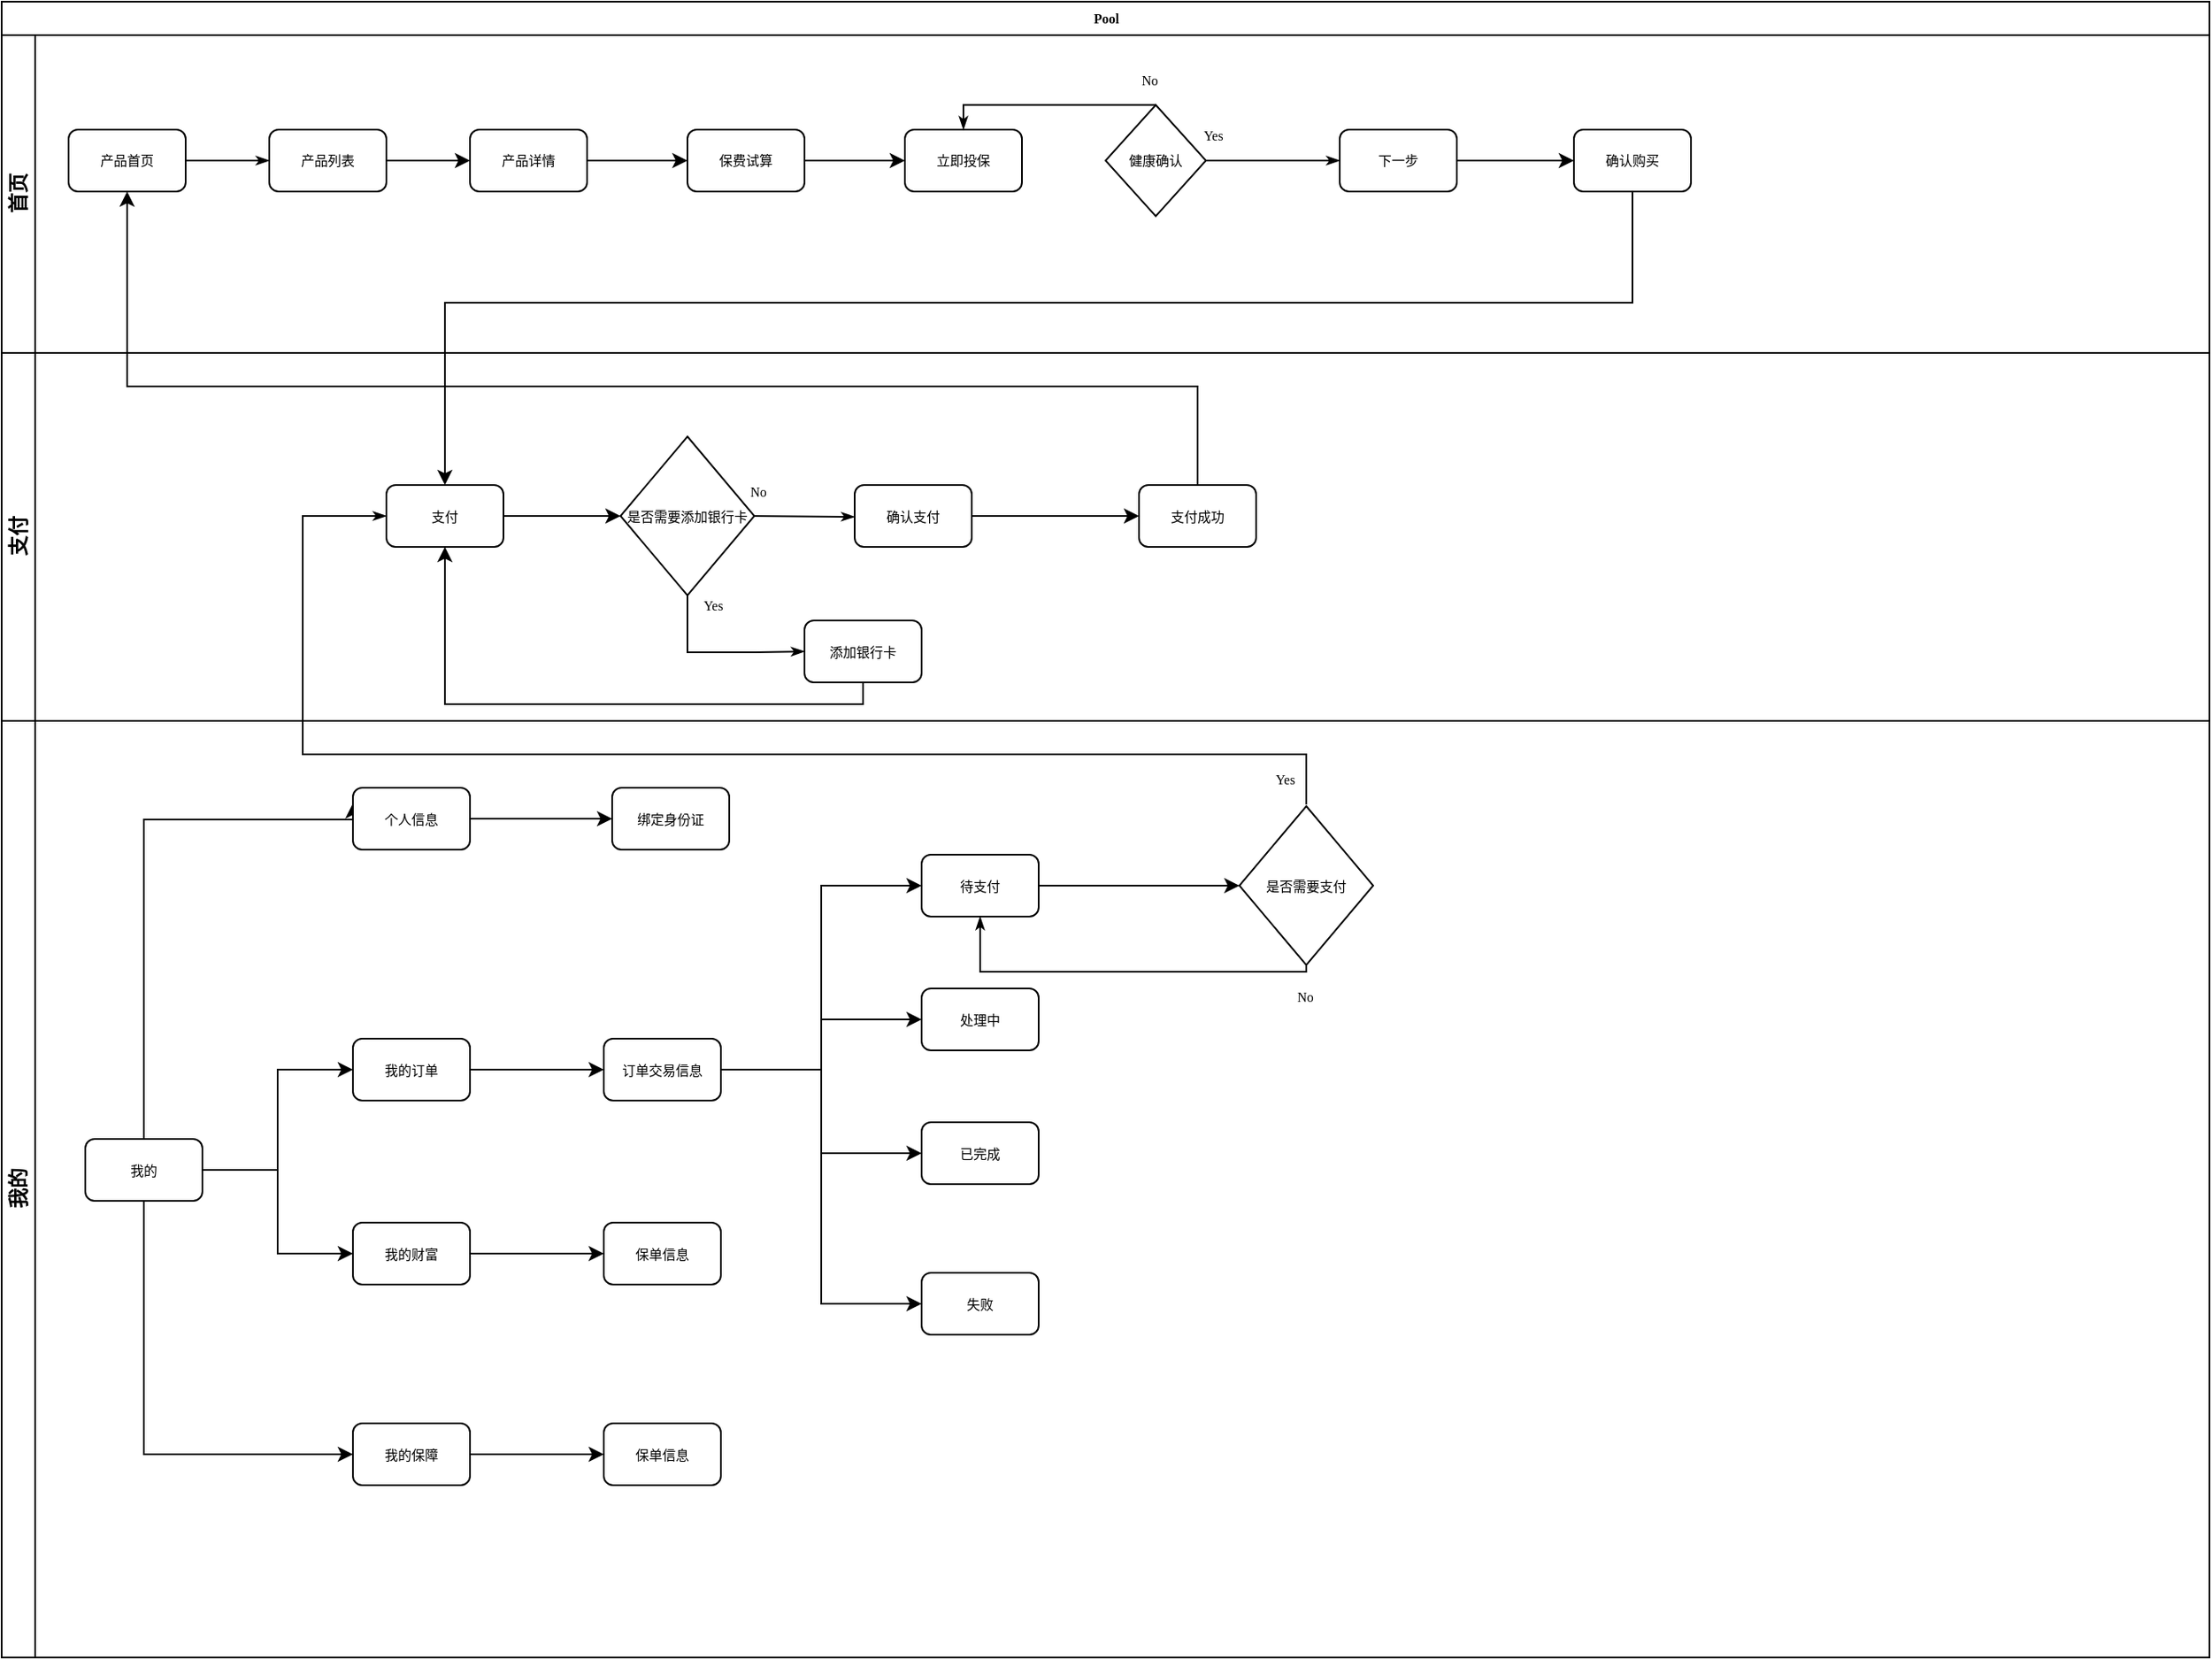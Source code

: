 <mxfile version="12.6.7" type="github">
  <diagram name="Page-1" id="c7488fd3-1785-93aa-aadb-54a6760d102a">
    <mxGraphModel dx="1024" dy="565" grid="1" gridSize="10" guides="1" tooltips="1" connect="1" arrows="1" fold="1" page="1" pageScale="1" pageWidth="1100" pageHeight="850" background="#ffffff" math="0" shadow="0">
      <root>
        <mxCell id="0"/>
        <mxCell id="1" parent="0"/>
        <mxCell id="2b4e8129b02d487f-1" value="Pool" style="swimlane;html=1;childLayout=stackLayout;horizontal=1;startSize=20;horizontalStack=0;rounded=0;shadow=0;labelBackgroundColor=none;strokeWidth=1;fontFamily=Verdana;fontSize=8;align=center;" parent="1" vertex="1">
          <mxGeometry x="150" y="70" width="1320" height="990" as="geometry"/>
        </mxCell>
        <mxCell id="2b4e8129b02d487f-2" value="首页" style="swimlane;html=1;startSize=20;horizontal=0;" parent="2b4e8129b02d487f-1" vertex="1">
          <mxGeometry y="20" width="1320" height="190" as="geometry"/>
        </mxCell>
        <mxCell id="2b4e8129b02d487f-6" value="产品首页" style="rounded=1;whiteSpace=wrap;html=1;shadow=0;labelBackgroundColor=none;strokeWidth=1;fontFamily=Verdana;fontSize=8;align=center;" parent="2b4e8129b02d487f-2" vertex="1">
          <mxGeometry x="40" y="56.5" width="70" height="37" as="geometry"/>
        </mxCell>
        <mxCell id="fUaJSwMi3uiCCNYkzPG9-8" style="edgeStyle=orthogonalEdgeStyle;rounded=0;orthogonalLoop=1;jettySize=auto;html=1;entryX=0;entryY=0.5;entryDx=0;entryDy=0;" parent="2b4e8129b02d487f-2" source="2b4e8129b02d487f-7" target="fUaJSwMi3uiCCNYkzPG9-3" edge="1">
          <mxGeometry relative="1" as="geometry"/>
        </mxCell>
        <mxCell id="2b4e8129b02d487f-7" value="产品列表" style="rounded=1;whiteSpace=wrap;html=1;shadow=0;labelBackgroundColor=none;strokeWidth=1;fontFamily=Verdana;fontSize=8;align=center;" parent="2b4e8129b02d487f-2" vertex="1">
          <mxGeometry x="160" y="56.5" width="70" height="37" as="geometry"/>
        </mxCell>
        <mxCell id="fUaJSwMi3uiCCNYkzPG9-14" style="edgeStyle=orthogonalEdgeStyle;rounded=0;orthogonalLoop=1;jettySize=auto;html=1;" parent="2b4e8129b02d487f-2" source="fUaJSwMi3uiCCNYkzPG9-1" target="fUaJSwMi3uiCCNYkzPG9-13" edge="1">
          <mxGeometry relative="1" as="geometry"/>
        </mxCell>
        <mxCell id="fUaJSwMi3uiCCNYkzPG9-1" value="保费试算" style="rounded=1;whiteSpace=wrap;html=1;shadow=0;labelBackgroundColor=none;strokeWidth=1;fontFamily=Verdana;fontSize=8;align=center;" parent="2b4e8129b02d487f-2" vertex="1">
          <mxGeometry x="410" y="56.5" width="70" height="37" as="geometry"/>
        </mxCell>
        <mxCell id="2b4e8129b02d487f-24" style="edgeStyle=orthogonalEdgeStyle;rounded=0;html=1;labelBackgroundColor=none;startArrow=none;startFill=0;startSize=5;endArrow=classicThin;endFill=1;endSize=5;jettySize=auto;orthogonalLoop=1;strokeWidth=1;fontFamily=Verdana;fontSize=8;entryX=0;entryY=0.5;entryDx=0;entryDy=0;" parent="2b4e8129b02d487f-2" source="2b4e8129b02d487f-6" target="2b4e8129b02d487f-7" edge="1">
          <mxGeometry relative="1" as="geometry"/>
        </mxCell>
        <mxCell id="fUaJSwMi3uiCCNYkzPG9-9" style="edgeStyle=orthogonalEdgeStyle;rounded=0;orthogonalLoop=1;jettySize=auto;html=1;" parent="2b4e8129b02d487f-2" source="fUaJSwMi3uiCCNYkzPG9-3" target="fUaJSwMi3uiCCNYkzPG9-1" edge="1">
          <mxGeometry relative="1" as="geometry"/>
        </mxCell>
        <mxCell id="fUaJSwMi3uiCCNYkzPG9-3" value="产品详情" style="rounded=1;whiteSpace=wrap;html=1;shadow=0;labelBackgroundColor=none;strokeWidth=1;fontFamily=Verdana;fontSize=8;align=center;" parent="2b4e8129b02d487f-2" vertex="1">
          <mxGeometry x="280" y="56.5" width="70" height="37" as="geometry"/>
        </mxCell>
        <mxCell id="fUaJSwMi3uiCCNYkzPG9-13" value="立即投保" style="rounded=1;whiteSpace=wrap;html=1;shadow=0;labelBackgroundColor=none;strokeWidth=1;fontFamily=Verdana;fontSize=8;align=center;" parent="2b4e8129b02d487f-2" vertex="1">
          <mxGeometry x="540" y="56.5" width="70" height="37" as="geometry"/>
        </mxCell>
        <mxCell id="fUaJSwMi3uiCCNYkzPG9-23" style="edgeStyle=orthogonalEdgeStyle;rounded=0;orthogonalLoop=1;jettySize=auto;html=1;" parent="2b4e8129b02d487f-2" source="fUaJSwMi3uiCCNYkzPG9-15" target="fUaJSwMi3uiCCNYkzPG9-22" edge="1">
          <mxGeometry relative="1" as="geometry"/>
        </mxCell>
        <mxCell id="fUaJSwMi3uiCCNYkzPG9-15" value="下一步" style="rounded=1;whiteSpace=wrap;html=1;shadow=0;labelBackgroundColor=none;strokeWidth=1;fontFamily=Verdana;fontSize=8;align=center;" parent="2b4e8129b02d487f-2" vertex="1">
          <mxGeometry x="800" y="56.5" width="70" height="37" as="geometry"/>
        </mxCell>
        <mxCell id="fUaJSwMi3uiCCNYkzPG9-16" value="健康确认" style="strokeWidth=1;html=1;shape=mxgraph.flowchart.decision;whiteSpace=wrap;rounded=1;shadow=0;labelBackgroundColor=none;fontFamily=Verdana;fontSize=8;align=center;" parent="2b4e8129b02d487f-2" vertex="1">
          <mxGeometry x="660" y="41.75" width="60" height="66.5" as="geometry"/>
        </mxCell>
        <mxCell id="fUaJSwMi3uiCCNYkzPG9-19" value="No" style="edgeStyle=orthogonalEdgeStyle;rounded=0;html=1;labelBackgroundColor=none;startArrow=none;startFill=0;startSize=5;endArrow=classicThin;endFill=1;endSize=5;jettySize=auto;orthogonalLoop=1;strokeWidth=1;fontFamily=Verdana;fontSize=8;exitX=0.5;exitY=0;exitDx=0;exitDy=0;exitPerimeter=0;entryX=0.5;entryY=0;entryDx=0;entryDy=0;" parent="2b4e8129b02d487f-2" source="fUaJSwMi3uiCCNYkzPG9-16" target="fUaJSwMi3uiCCNYkzPG9-13" edge="1">
          <mxGeometry x="-0.936" y="-15" relative="1" as="geometry">
            <mxPoint as="offset"/>
            <mxPoint x="635" y="83.5" as="sourcePoint"/>
            <mxPoint x="530" y="30" as="targetPoint"/>
            <Array as="points">
              <mxPoint x="575" y="42"/>
            </Array>
          </mxGeometry>
        </mxCell>
        <mxCell id="fUaJSwMi3uiCCNYkzPG9-20" value="Yes" style="edgeStyle=orthogonalEdgeStyle;rounded=0;html=1;labelBackgroundColor=none;startArrow=none;startFill=0;startSize=5;endArrow=classicThin;endFill=1;endSize=5;jettySize=auto;orthogonalLoop=1;strokeWidth=1;fontFamily=Verdana;fontSize=8;exitX=1;exitY=0.5;exitDx=0;exitDy=0;exitPerimeter=0;" parent="2b4e8129b02d487f-2" source="fUaJSwMi3uiCCNYkzPG9-16" target="fUaJSwMi3uiCCNYkzPG9-15" edge="1">
          <mxGeometry x="-0.895" y="15" relative="1" as="geometry">
            <mxPoint as="offset"/>
            <mxPoint x="650" y="150.0" as="sourcePoint"/>
            <mxPoint x="650" y="343.5" as="targetPoint"/>
          </mxGeometry>
        </mxCell>
        <mxCell id="fUaJSwMi3uiCCNYkzPG9-22" value="确认购买" style="rounded=1;whiteSpace=wrap;html=1;shadow=0;labelBackgroundColor=none;strokeWidth=1;fontFamily=Verdana;fontSize=8;align=center;" parent="2b4e8129b02d487f-2" vertex="1">
          <mxGeometry x="940" y="56.5" width="70" height="37" as="geometry"/>
        </mxCell>
        <mxCell id="2b4e8129b02d487f-3" value="支付" style="swimlane;html=1;startSize=20;horizontal=0;" parent="2b4e8129b02d487f-1" vertex="1">
          <mxGeometry y="210" width="1320" height="220" as="geometry"/>
        </mxCell>
        <mxCell id="fUaJSwMi3uiCCNYkzPG9-26" style="edgeStyle=orthogonalEdgeStyle;rounded=0;orthogonalLoop=1;jettySize=auto;html=1;" parent="2b4e8129b02d487f-3" source="fUaJSwMi3uiCCNYkzPG9-24" target="fUaJSwMi3uiCCNYkzPG9-25" edge="1">
          <mxGeometry relative="1" as="geometry"/>
        </mxCell>
        <mxCell id="fUaJSwMi3uiCCNYkzPG9-24" value="支付" style="rounded=1;whiteSpace=wrap;html=1;shadow=0;labelBackgroundColor=none;strokeWidth=1;fontFamily=Verdana;fontSize=8;align=center;" parent="2b4e8129b02d487f-3" vertex="1">
          <mxGeometry x="230" y="79" width="70" height="37" as="geometry"/>
        </mxCell>
        <mxCell id="fUaJSwMi3uiCCNYkzPG9-25" value="是否需要添加银行卡" style="strokeWidth=1;html=1;shape=mxgraph.flowchart.decision;whiteSpace=wrap;rounded=1;shadow=0;labelBackgroundColor=none;fontFamily=Verdana;fontSize=8;align=center;" parent="2b4e8129b02d487f-3" vertex="1">
          <mxGeometry x="370" y="50" width="80" height="95" as="geometry"/>
        </mxCell>
        <mxCell id="fUaJSwMi3uiCCNYkzPG9-27" value="No" style="edgeStyle=orthogonalEdgeStyle;rounded=0;html=1;labelBackgroundColor=none;startArrow=none;startFill=0;startSize=5;endArrow=classicThin;endFill=1;endSize=5;jettySize=auto;orthogonalLoop=1;strokeWidth=1;fontFamily=Verdana;fontSize=8;exitX=1;exitY=0.5;exitDx=0;exitDy=0;exitPerimeter=0;" parent="2b4e8129b02d487f-3" source="fUaJSwMi3uiCCNYkzPG9-25" edge="1">
          <mxGeometry x="-0.953" y="15" relative="1" as="geometry">
            <Array as="points">
              <mxPoint x="510" y="98"/>
            </Array>
            <mxPoint as="offset"/>
            <mxPoint x="680" y="196.75" as="sourcePoint"/>
            <mxPoint x="510" y="98" as="targetPoint"/>
          </mxGeometry>
        </mxCell>
        <mxCell id="fUaJSwMi3uiCCNYkzPG9-30" style="edgeStyle=orthogonalEdgeStyle;rounded=0;orthogonalLoop=1;jettySize=auto;html=1;entryX=0;entryY=0.5;entryDx=0;entryDy=0;" parent="2b4e8129b02d487f-3" source="fUaJSwMi3uiCCNYkzPG9-28" target="fUaJSwMi3uiCCNYkzPG9-29" edge="1">
          <mxGeometry relative="1" as="geometry"/>
        </mxCell>
        <mxCell id="fUaJSwMi3uiCCNYkzPG9-28" value="确认支付" style="rounded=1;whiteSpace=wrap;html=1;shadow=0;labelBackgroundColor=none;strokeWidth=1;fontFamily=Verdana;fontSize=8;align=center;" parent="2b4e8129b02d487f-3" vertex="1">
          <mxGeometry x="510" y="79" width="70" height="37" as="geometry"/>
        </mxCell>
        <mxCell id="fUaJSwMi3uiCCNYkzPG9-29" value="支付成功" style="rounded=1;whiteSpace=wrap;html=1;shadow=0;labelBackgroundColor=none;strokeWidth=1;fontFamily=Verdana;fontSize=8;align=center;" parent="2b4e8129b02d487f-3" vertex="1">
          <mxGeometry x="680" y="79" width="70" height="37" as="geometry"/>
        </mxCell>
        <mxCell id="fUaJSwMi3uiCCNYkzPG9-33" value="Yes" style="edgeStyle=orthogonalEdgeStyle;rounded=0;html=1;labelBackgroundColor=none;startArrow=none;startFill=0;startSize=5;endArrow=classicThin;endFill=1;endSize=5;jettySize=auto;orthogonalLoop=1;strokeWidth=1;fontFamily=Verdana;fontSize=8;exitX=0.5;exitY=1;exitDx=0;exitDy=0;exitPerimeter=0;entryX=0;entryY=0.5;entryDx=0;entryDy=0;" parent="2b4e8129b02d487f-3" source="fUaJSwMi3uiCCNYkzPG9-25" target="fUaJSwMi3uiCCNYkzPG9-34" edge="1">
          <mxGeometry x="-0.895" y="15" relative="1" as="geometry">
            <mxPoint as="offset"/>
            <mxPoint x="430" y="170" as="sourcePoint"/>
            <mxPoint x="460" y="173" as="targetPoint"/>
            <Array as="points">
              <mxPoint x="410" y="179"/>
              <mxPoint x="450" y="179"/>
            </Array>
          </mxGeometry>
        </mxCell>
        <mxCell id="fUaJSwMi3uiCCNYkzPG9-35" style="edgeStyle=orthogonalEdgeStyle;rounded=0;orthogonalLoop=1;jettySize=auto;html=1;entryX=0.5;entryY=1;entryDx=0;entryDy=0;" parent="2b4e8129b02d487f-3" source="fUaJSwMi3uiCCNYkzPG9-34" target="fUaJSwMi3uiCCNYkzPG9-24" edge="1">
          <mxGeometry relative="1" as="geometry">
            <Array as="points">
              <mxPoint x="515" y="210"/>
              <mxPoint x="265" y="210"/>
            </Array>
          </mxGeometry>
        </mxCell>
        <mxCell id="fUaJSwMi3uiCCNYkzPG9-34" value="添加银行卡" style="rounded=1;whiteSpace=wrap;html=1;shadow=0;labelBackgroundColor=none;strokeWidth=1;fontFamily=Verdana;fontSize=8;align=center;" parent="2b4e8129b02d487f-3" vertex="1">
          <mxGeometry x="480" y="160" width="70" height="37" as="geometry"/>
        </mxCell>
        <mxCell id="fUaJSwMi3uiCCNYkzPG9-31" style="edgeStyle=orthogonalEdgeStyle;rounded=0;orthogonalLoop=1;jettySize=auto;html=1;" parent="2b4e8129b02d487f-1" source="fUaJSwMi3uiCCNYkzPG9-29" target="2b4e8129b02d487f-6" edge="1">
          <mxGeometry relative="1" as="geometry">
            <Array as="points">
              <mxPoint x="715" y="230"/>
              <mxPoint x="75" y="230"/>
            </Array>
          </mxGeometry>
        </mxCell>
        <mxCell id="fUaJSwMi3uiCCNYkzPG9-32" style="edgeStyle=orthogonalEdgeStyle;rounded=0;orthogonalLoop=1;jettySize=auto;html=1;" parent="2b4e8129b02d487f-1" source="fUaJSwMi3uiCCNYkzPG9-22" target="fUaJSwMi3uiCCNYkzPG9-24" edge="1">
          <mxGeometry relative="1" as="geometry">
            <Array as="points">
              <mxPoint x="975" y="180"/>
              <mxPoint x="265" y="180"/>
            </Array>
          </mxGeometry>
        </mxCell>
        <mxCell id="2b4e8129b02d487f-4" value="我的" style="swimlane;html=1;startSize=20;horizontal=0;" parent="2b4e8129b02d487f-1" vertex="1">
          <mxGeometry y="430" width="1320" height="560" as="geometry"/>
        </mxCell>
        <mxCell id="2b4e8129b02d487f-32" value="No" style="edgeStyle=orthogonalEdgeStyle;rounded=0;html=1;labelBackgroundColor=none;startArrow=none;startFill=0;startSize=5;endArrow=classicThin;endFill=1;endSize=5;jettySize=auto;orthogonalLoop=1;strokeWidth=1;fontFamily=Verdana;fontSize=8" parent="2b4e8129b02d487f-4" edge="1">
          <mxGeometry x="-0.953" y="15" relative="1" as="geometry">
            <Array as="points">
              <mxPoint x="345" y="10"/>
              <mxPoint x="155" y="10"/>
            </Array>
            <mxPoint as="offset"/>
            <mxPoint x="345" y="183.5" as="sourcePoint"/>
          </mxGeometry>
        </mxCell>
        <mxCell id="fUaJSwMi3uiCCNYkzPG9-45" style="edgeStyle=orthogonalEdgeStyle;rounded=0;orthogonalLoop=1;jettySize=auto;html=1;entryX=0;entryY=0.25;entryDx=0;entryDy=0;" parent="2b4e8129b02d487f-4" source="fUaJSwMi3uiCCNYkzPG9-36" target="fUaJSwMi3uiCCNYkzPG9-37" edge="1">
          <mxGeometry relative="1" as="geometry">
            <Array as="points">
              <mxPoint x="85" y="59"/>
            </Array>
          </mxGeometry>
        </mxCell>
        <mxCell id="fUaJSwMi3uiCCNYkzPG9-46" style="edgeStyle=orthogonalEdgeStyle;rounded=0;orthogonalLoop=1;jettySize=auto;html=1;entryX=0;entryY=0.5;entryDx=0;entryDy=0;" parent="2b4e8129b02d487f-4" source="fUaJSwMi3uiCCNYkzPG9-36" target="fUaJSwMi3uiCCNYkzPG9-42" edge="1">
          <mxGeometry relative="1" as="geometry"/>
        </mxCell>
        <mxCell id="fUaJSwMi3uiCCNYkzPG9-47" style="edgeStyle=orthogonalEdgeStyle;rounded=0;orthogonalLoop=1;jettySize=auto;html=1;entryX=0;entryY=0.5;entryDx=0;entryDy=0;" parent="2b4e8129b02d487f-4" source="fUaJSwMi3uiCCNYkzPG9-36" target="fUaJSwMi3uiCCNYkzPG9-43" edge="1">
          <mxGeometry relative="1" as="geometry"/>
        </mxCell>
        <mxCell id="fUaJSwMi3uiCCNYkzPG9-48" style="edgeStyle=orthogonalEdgeStyle;rounded=0;orthogonalLoop=1;jettySize=auto;html=1;entryX=0;entryY=0.5;entryDx=0;entryDy=0;" parent="2b4e8129b02d487f-4" source="fUaJSwMi3uiCCNYkzPG9-36" target="fUaJSwMi3uiCCNYkzPG9-44" edge="1">
          <mxGeometry relative="1" as="geometry">
            <Array as="points">
              <mxPoint x="85" y="439"/>
            </Array>
          </mxGeometry>
        </mxCell>
        <mxCell id="fUaJSwMi3uiCCNYkzPG9-36" value="我的" style="rounded=1;whiteSpace=wrap;html=1;shadow=0;labelBackgroundColor=none;strokeWidth=1;fontFamily=Verdana;fontSize=8;align=center;" parent="2b4e8129b02d487f-4" vertex="1">
          <mxGeometry x="50" y="250" width="70" height="37" as="geometry"/>
        </mxCell>
        <mxCell id="EuN3BdV45KWcWZifu4hy-2" style="edgeStyle=orthogonalEdgeStyle;rounded=0;orthogonalLoop=1;jettySize=auto;html=1;entryX=0;entryY=0.5;entryDx=0;entryDy=0;" edge="1" parent="2b4e8129b02d487f-4" source="fUaJSwMi3uiCCNYkzPG9-37" target="EuN3BdV45KWcWZifu4hy-1">
          <mxGeometry relative="1" as="geometry"/>
        </mxCell>
        <mxCell id="fUaJSwMi3uiCCNYkzPG9-37" value="个人信息" style="rounded=1;whiteSpace=wrap;html=1;shadow=0;labelBackgroundColor=none;strokeWidth=1;fontFamily=Verdana;fontSize=8;align=center;" parent="2b4e8129b02d487f-4" vertex="1">
          <mxGeometry x="210" y="40" width="70" height="37" as="geometry"/>
        </mxCell>
        <mxCell id="EuN3BdV45KWcWZifu4hy-8" style="edgeStyle=orthogonalEdgeStyle;rounded=0;orthogonalLoop=1;jettySize=auto;html=1;entryX=0;entryY=0.5;entryDx=0;entryDy=0;" edge="1" parent="2b4e8129b02d487f-4" source="fUaJSwMi3uiCCNYkzPG9-42" target="EuN3BdV45KWcWZifu4hy-7">
          <mxGeometry relative="1" as="geometry"/>
        </mxCell>
        <mxCell id="fUaJSwMi3uiCCNYkzPG9-42" value="我的订单" style="rounded=1;whiteSpace=wrap;html=1;shadow=0;labelBackgroundColor=none;strokeWidth=1;fontFamily=Verdana;fontSize=8;align=center;" parent="2b4e8129b02d487f-4" vertex="1">
          <mxGeometry x="210" y="190" width="70" height="37" as="geometry"/>
        </mxCell>
        <mxCell id="EuN3BdV45KWcWZifu4hy-6" style="edgeStyle=orthogonalEdgeStyle;rounded=0;orthogonalLoop=1;jettySize=auto;html=1;" edge="1" parent="2b4e8129b02d487f-4" source="fUaJSwMi3uiCCNYkzPG9-43" target="EuN3BdV45KWcWZifu4hy-5">
          <mxGeometry relative="1" as="geometry"/>
        </mxCell>
        <mxCell id="fUaJSwMi3uiCCNYkzPG9-43" value="我的财富" style="rounded=1;whiteSpace=wrap;html=1;shadow=0;labelBackgroundColor=none;strokeWidth=1;fontFamily=Verdana;fontSize=8;align=center;" parent="2b4e8129b02d487f-4" vertex="1">
          <mxGeometry x="210" y="300" width="70" height="37" as="geometry"/>
        </mxCell>
        <mxCell id="EuN3BdV45KWcWZifu4hy-4" style="edgeStyle=orthogonalEdgeStyle;rounded=0;orthogonalLoop=1;jettySize=auto;html=1;" edge="1" parent="2b4e8129b02d487f-4" source="fUaJSwMi3uiCCNYkzPG9-44" target="EuN3BdV45KWcWZifu4hy-3">
          <mxGeometry relative="1" as="geometry"/>
        </mxCell>
        <mxCell id="fUaJSwMi3uiCCNYkzPG9-44" value="我的保障" style="rounded=1;whiteSpace=wrap;html=1;shadow=0;labelBackgroundColor=none;strokeWidth=1;fontFamily=Verdana;fontSize=8;align=center;" parent="2b4e8129b02d487f-4" vertex="1">
          <mxGeometry x="210" y="420" width="70" height="37" as="geometry"/>
        </mxCell>
        <mxCell id="EuN3BdV45KWcWZifu4hy-1" value="绑定身份证" style="rounded=1;whiteSpace=wrap;html=1;shadow=0;labelBackgroundColor=none;strokeWidth=1;fontFamily=Verdana;fontSize=8;align=center;" vertex="1" parent="2b4e8129b02d487f-4">
          <mxGeometry x="365" y="40" width="70" height="37" as="geometry"/>
        </mxCell>
        <mxCell id="EuN3BdV45KWcWZifu4hy-3" value="保单信息" style="rounded=1;whiteSpace=wrap;html=1;shadow=0;labelBackgroundColor=none;strokeWidth=1;fontFamily=Verdana;fontSize=8;align=center;" vertex="1" parent="2b4e8129b02d487f-4">
          <mxGeometry x="360" y="420" width="70" height="37" as="geometry"/>
        </mxCell>
        <mxCell id="EuN3BdV45KWcWZifu4hy-5" value="保单信息" style="rounded=1;whiteSpace=wrap;html=1;shadow=0;labelBackgroundColor=none;strokeWidth=1;fontFamily=Verdana;fontSize=8;align=center;" vertex="1" parent="2b4e8129b02d487f-4">
          <mxGeometry x="360" y="300" width="70" height="37" as="geometry"/>
        </mxCell>
        <mxCell id="EuN3BdV45KWcWZifu4hy-14" style="edgeStyle=orthogonalEdgeStyle;rounded=0;orthogonalLoop=1;jettySize=auto;html=1;entryX=0;entryY=0.5;entryDx=0;entryDy=0;" edge="1" parent="2b4e8129b02d487f-4" source="EuN3BdV45KWcWZifu4hy-7" target="EuN3BdV45KWcWZifu4hy-10">
          <mxGeometry relative="1" as="geometry"/>
        </mxCell>
        <mxCell id="EuN3BdV45KWcWZifu4hy-15" style="edgeStyle=orthogonalEdgeStyle;rounded=0;orthogonalLoop=1;jettySize=auto;html=1;" edge="1" parent="2b4e8129b02d487f-4" source="EuN3BdV45KWcWZifu4hy-7" target="EuN3BdV45KWcWZifu4hy-11">
          <mxGeometry relative="1" as="geometry"/>
        </mxCell>
        <mxCell id="EuN3BdV45KWcWZifu4hy-16" style="edgeStyle=orthogonalEdgeStyle;rounded=0;orthogonalLoop=1;jettySize=auto;html=1;entryX=0;entryY=0.5;entryDx=0;entryDy=0;" edge="1" parent="2b4e8129b02d487f-4" source="EuN3BdV45KWcWZifu4hy-7" target="EuN3BdV45KWcWZifu4hy-12">
          <mxGeometry relative="1" as="geometry"/>
        </mxCell>
        <mxCell id="EuN3BdV45KWcWZifu4hy-17" style="edgeStyle=orthogonalEdgeStyle;rounded=0;orthogonalLoop=1;jettySize=auto;html=1;entryX=0;entryY=0.5;entryDx=0;entryDy=0;" edge="1" parent="2b4e8129b02d487f-4" source="EuN3BdV45KWcWZifu4hy-7" target="EuN3BdV45KWcWZifu4hy-13">
          <mxGeometry relative="1" as="geometry"/>
        </mxCell>
        <mxCell id="EuN3BdV45KWcWZifu4hy-7" value="订单交易信息" style="rounded=1;whiteSpace=wrap;html=1;shadow=0;labelBackgroundColor=none;strokeWidth=1;fontFamily=Verdana;fontSize=8;align=center;" vertex="1" parent="2b4e8129b02d487f-4">
          <mxGeometry x="360" y="190" width="70" height="37" as="geometry"/>
        </mxCell>
        <mxCell id="EuN3BdV45KWcWZifu4hy-19" style="edgeStyle=orthogonalEdgeStyle;rounded=0;orthogonalLoop=1;jettySize=auto;html=1;" edge="1" parent="2b4e8129b02d487f-4" source="EuN3BdV45KWcWZifu4hy-10" target="EuN3BdV45KWcWZifu4hy-18">
          <mxGeometry relative="1" as="geometry"/>
        </mxCell>
        <mxCell id="EuN3BdV45KWcWZifu4hy-10" value="待支付" style="rounded=1;whiteSpace=wrap;html=1;shadow=0;labelBackgroundColor=none;strokeWidth=1;fontFamily=Verdana;fontSize=8;align=center;" vertex="1" parent="2b4e8129b02d487f-4">
          <mxGeometry x="550" y="80" width="70" height="37" as="geometry"/>
        </mxCell>
        <mxCell id="EuN3BdV45KWcWZifu4hy-11" value="处理中" style="rounded=1;whiteSpace=wrap;html=1;shadow=0;labelBackgroundColor=none;strokeWidth=1;fontFamily=Verdana;fontSize=8;align=center;" vertex="1" parent="2b4e8129b02d487f-4">
          <mxGeometry x="550" y="160" width="70" height="37" as="geometry"/>
        </mxCell>
        <mxCell id="EuN3BdV45KWcWZifu4hy-12" value="已完成" style="rounded=1;whiteSpace=wrap;html=1;shadow=0;labelBackgroundColor=none;strokeWidth=1;fontFamily=Verdana;fontSize=8;align=center;" vertex="1" parent="2b4e8129b02d487f-4">
          <mxGeometry x="550" y="240" width="70" height="37" as="geometry"/>
        </mxCell>
        <mxCell id="EuN3BdV45KWcWZifu4hy-13" value="失败" style="rounded=1;whiteSpace=wrap;html=1;shadow=0;labelBackgroundColor=none;strokeWidth=1;fontFamily=Verdana;fontSize=8;align=center;" vertex="1" parent="2b4e8129b02d487f-4">
          <mxGeometry x="550" y="330" width="70" height="37" as="geometry"/>
        </mxCell>
        <mxCell id="EuN3BdV45KWcWZifu4hy-18" value="是否需要支付" style="strokeWidth=1;html=1;shape=mxgraph.flowchart.decision;whiteSpace=wrap;rounded=1;shadow=0;labelBackgroundColor=none;fontFamily=Verdana;fontSize=8;align=center;" vertex="1" parent="2b4e8129b02d487f-4">
          <mxGeometry x="740" y="51" width="80" height="95" as="geometry"/>
        </mxCell>
        <mxCell id="EuN3BdV45KWcWZifu4hy-20" value="Yes" style="edgeStyle=orthogonalEdgeStyle;rounded=0;html=1;labelBackgroundColor=none;startArrow=none;startFill=0;startSize=5;endArrow=classicThin;endFill=1;endSize=5;jettySize=auto;orthogonalLoop=1;strokeWidth=1;fontFamily=Verdana;fontSize=8;entryX=0;entryY=0.5;entryDx=0;entryDy=0;" edge="1" parent="2b4e8129b02d487f-4" target="fUaJSwMi3uiCCNYkzPG9-24">
          <mxGeometry x="-0.895" y="15" relative="1" as="geometry">
            <mxPoint as="offset"/>
            <mxPoint x="780" y="50" as="sourcePoint"/>
            <mxPoint x="680" y="60" as="targetPoint"/>
            <Array as="points">
              <mxPoint x="780" y="20"/>
              <mxPoint x="180" y="20"/>
              <mxPoint x="180" y="-122"/>
            </Array>
          </mxGeometry>
        </mxCell>
        <mxCell id="EuN3BdV45KWcWZifu4hy-21" value="No" style="edgeStyle=orthogonalEdgeStyle;rounded=0;html=1;labelBackgroundColor=none;startArrow=none;startFill=0;startSize=5;endArrow=classicThin;endFill=1;endSize=5;jettySize=auto;orthogonalLoop=1;strokeWidth=1;fontFamily=Verdana;fontSize=8;exitX=0.5;exitY=1;exitDx=0;exitDy=0;exitPerimeter=0;entryX=0.5;entryY=1;entryDx=0;entryDy=0;" edge="1" parent="2b4e8129b02d487f-4" source="EuN3BdV45KWcWZifu4hy-18" target="EuN3BdV45KWcWZifu4hy-10">
          <mxGeometry x="-0.953" y="15" relative="1" as="geometry">
            <Array as="points">
              <mxPoint x="780" y="150"/>
              <mxPoint x="585" y="150"/>
            </Array>
            <mxPoint as="offset"/>
            <mxPoint x="620" y="51" as="sourcePoint"/>
            <mxPoint x="680" y="51" as="targetPoint"/>
          </mxGeometry>
        </mxCell>
      </root>
    </mxGraphModel>
  </diagram>
</mxfile>
